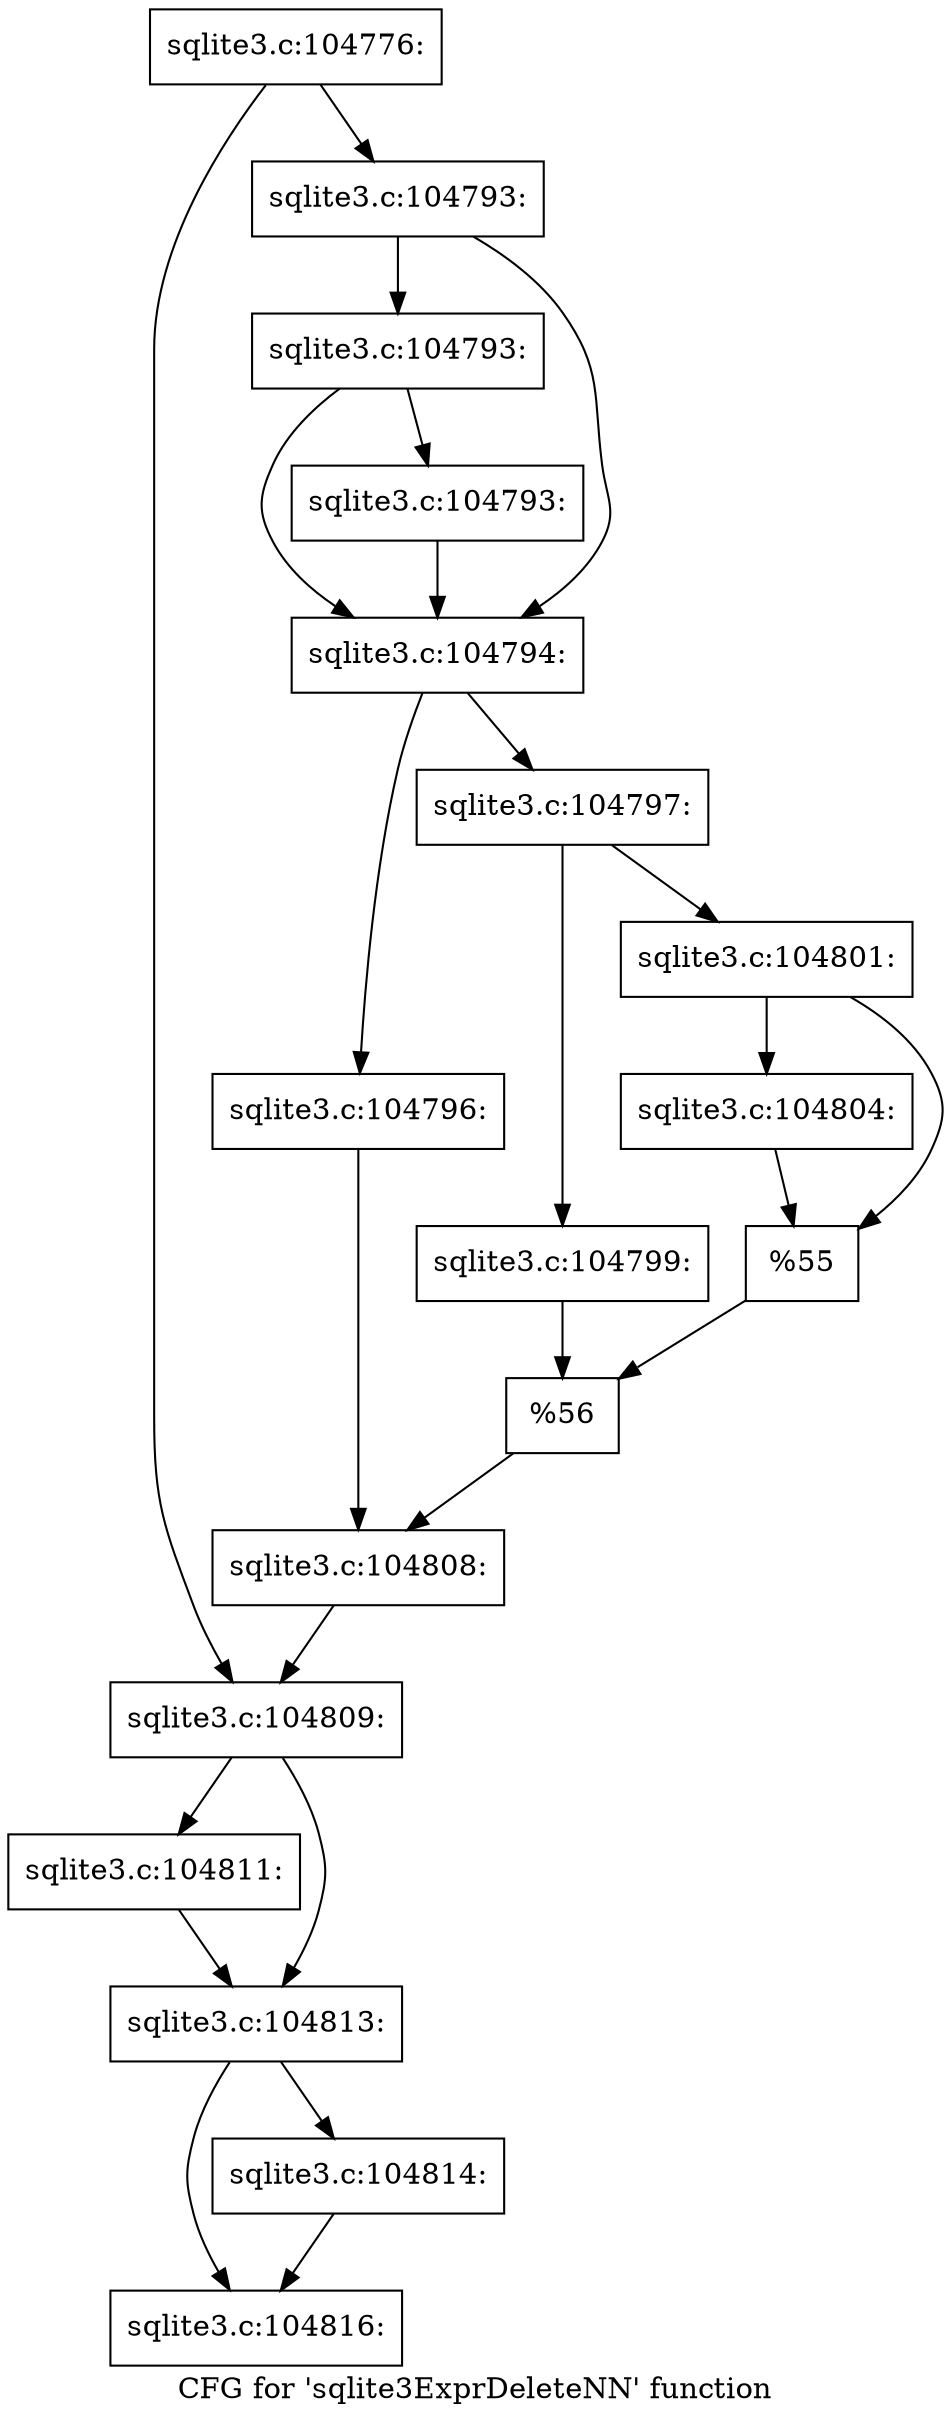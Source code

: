 digraph "CFG for 'sqlite3ExprDeleteNN' function" {
	label="CFG for 'sqlite3ExprDeleteNN' function";

	Node0x55c0f5f0b190 [shape=record,label="{sqlite3.c:104776:}"];
	Node0x55c0f5f0b190 -> Node0x55c0f7f9d8a0;
	Node0x55c0f5f0b190 -> Node0x55c0f7f9c660;
	Node0x55c0f7f9c660 [shape=record,label="{sqlite3.c:104793:}"];
	Node0x55c0f7f9c660 -> Node0x55c0f7f9e420;
	Node0x55c0f7f9c660 -> Node0x55c0f7f9e3d0;
	Node0x55c0f7f9e420 [shape=record,label="{sqlite3.c:104793:}"];
	Node0x55c0f7f9e420 -> Node0x55c0f7f9e380;
	Node0x55c0f7f9e420 -> Node0x55c0f7f9e3d0;
	Node0x55c0f7f9e380 [shape=record,label="{sqlite3.c:104793:}"];
	Node0x55c0f7f9e380 -> Node0x55c0f7f9e3d0;
	Node0x55c0f7f9e3d0 [shape=record,label="{sqlite3.c:104794:}"];
	Node0x55c0f7f9e3d0 -> Node0x55c0f7f9efe0;
	Node0x55c0f7f9e3d0 -> Node0x55c0f7f9f080;
	Node0x55c0f7f9efe0 [shape=record,label="{sqlite3.c:104796:}"];
	Node0x55c0f7f9efe0 -> Node0x55c0f7f9f030;
	Node0x55c0f7f9f080 [shape=record,label="{sqlite3.c:104797:}"];
	Node0x55c0f7f9f080 -> Node0x55c0f7f9f9b0;
	Node0x55c0f7f9f080 -> Node0x55c0f7f9fa50;
	Node0x55c0f7f9f9b0 [shape=record,label="{sqlite3.c:104799:}"];
	Node0x55c0f7f9f9b0 -> Node0x55c0f7f9fa00;
	Node0x55c0f7f9fa50 [shape=record,label="{sqlite3.c:104801:}"];
	Node0x55c0f7f9fa50 -> Node0x55c0f7fa0920;
	Node0x55c0f7f9fa50 -> Node0x55c0f7fa0970;
	Node0x55c0f7fa0920 [shape=record,label="{sqlite3.c:104804:}"];
	Node0x55c0f7fa0920 -> Node0x55c0f7fa0970;
	Node0x55c0f7fa0970 [shape=record,label="{%55}"];
	Node0x55c0f7fa0970 -> Node0x55c0f7f9fa00;
	Node0x55c0f7f9fa00 [shape=record,label="{%56}"];
	Node0x55c0f7f9fa00 -> Node0x55c0f7f9f030;
	Node0x55c0f7f9f030 [shape=record,label="{sqlite3.c:104808:}"];
	Node0x55c0f7f9f030 -> Node0x55c0f7f9d8a0;
	Node0x55c0f7f9d8a0 [shape=record,label="{sqlite3.c:104809:}"];
	Node0x55c0f7f9d8a0 -> Node0x55c0f67ae700;
	Node0x55c0f7f9d8a0 -> Node0x55c0f7fa1520;
	Node0x55c0f67ae700 [shape=record,label="{sqlite3.c:104811:}"];
	Node0x55c0f67ae700 -> Node0x55c0f7fa1520;
	Node0x55c0f7fa1520 [shape=record,label="{sqlite3.c:104813:}"];
	Node0x55c0f7fa1520 -> Node0x55c0f7fa21b0;
	Node0x55c0f7fa1520 -> Node0x55c0f7fa2160;
	Node0x55c0f7fa2160 [shape=record,label="{sqlite3.c:104814:}"];
	Node0x55c0f7fa2160 -> Node0x55c0f7fa21b0;
	Node0x55c0f7fa21b0 [shape=record,label="{sqlite3.c:104816:}"];
}
